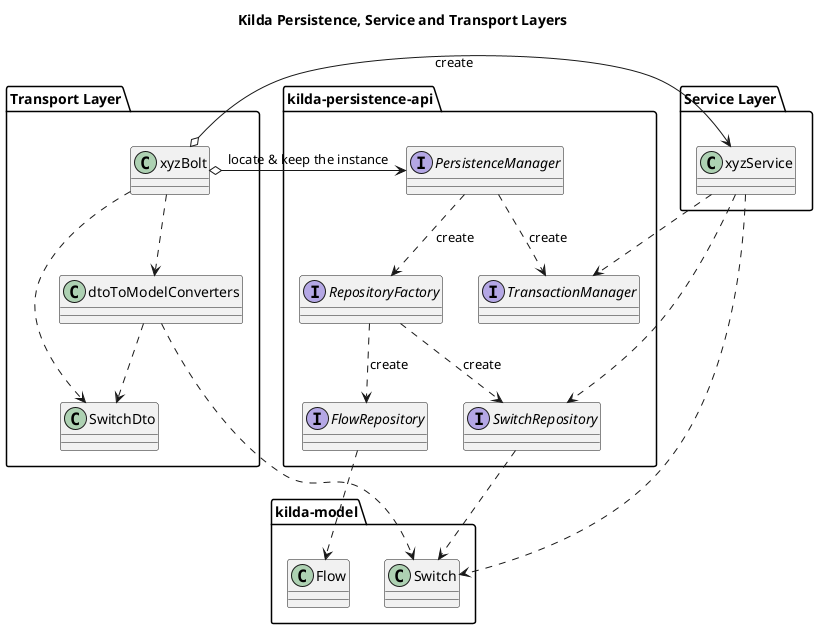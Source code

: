 @startuml
title Kilda Persistence, Service and Transport Layers

package "kilda-model" {
    class Flow
    class Switch
}

package "kilda-persistence-api" {
    interface PersistenceManager
    interface TransactionManager
    interface RepositoryFactory
    interface FlowRepository
    interface SwitchRepository

    PersistenceManager ..> TransactionManager : create
    PersistenceManager ..> RepositoryFactory : create

    RepositoryFactory ..> FlowRepository : create
    RepositoryFactory ..> SwitchRepository : create

    FlowRepository ..> Flow
    SwitchRepository ..> Switch
}

package "Service Layer" {
    class xyzService

    xyzService ..> Switch
    xyzService ..> TransactionManager
    xyzService ..> SwitchRepository
}

package "Transport Layer" {
    class xyzBolt
    class dtoToModelConverters
    class SwitchDto

    xyzBolt o-> "PersistenceManager" : locate & keep the instance
    xyzBolt o-> xyzService : create
    xyzBolt ..> dtoToModelConverters
    xyzBolt ..> SwitchDto
    dtoToModelConverters ..> Switch
    dtoToModelConverters ..> SwitchDto
}
@enduml